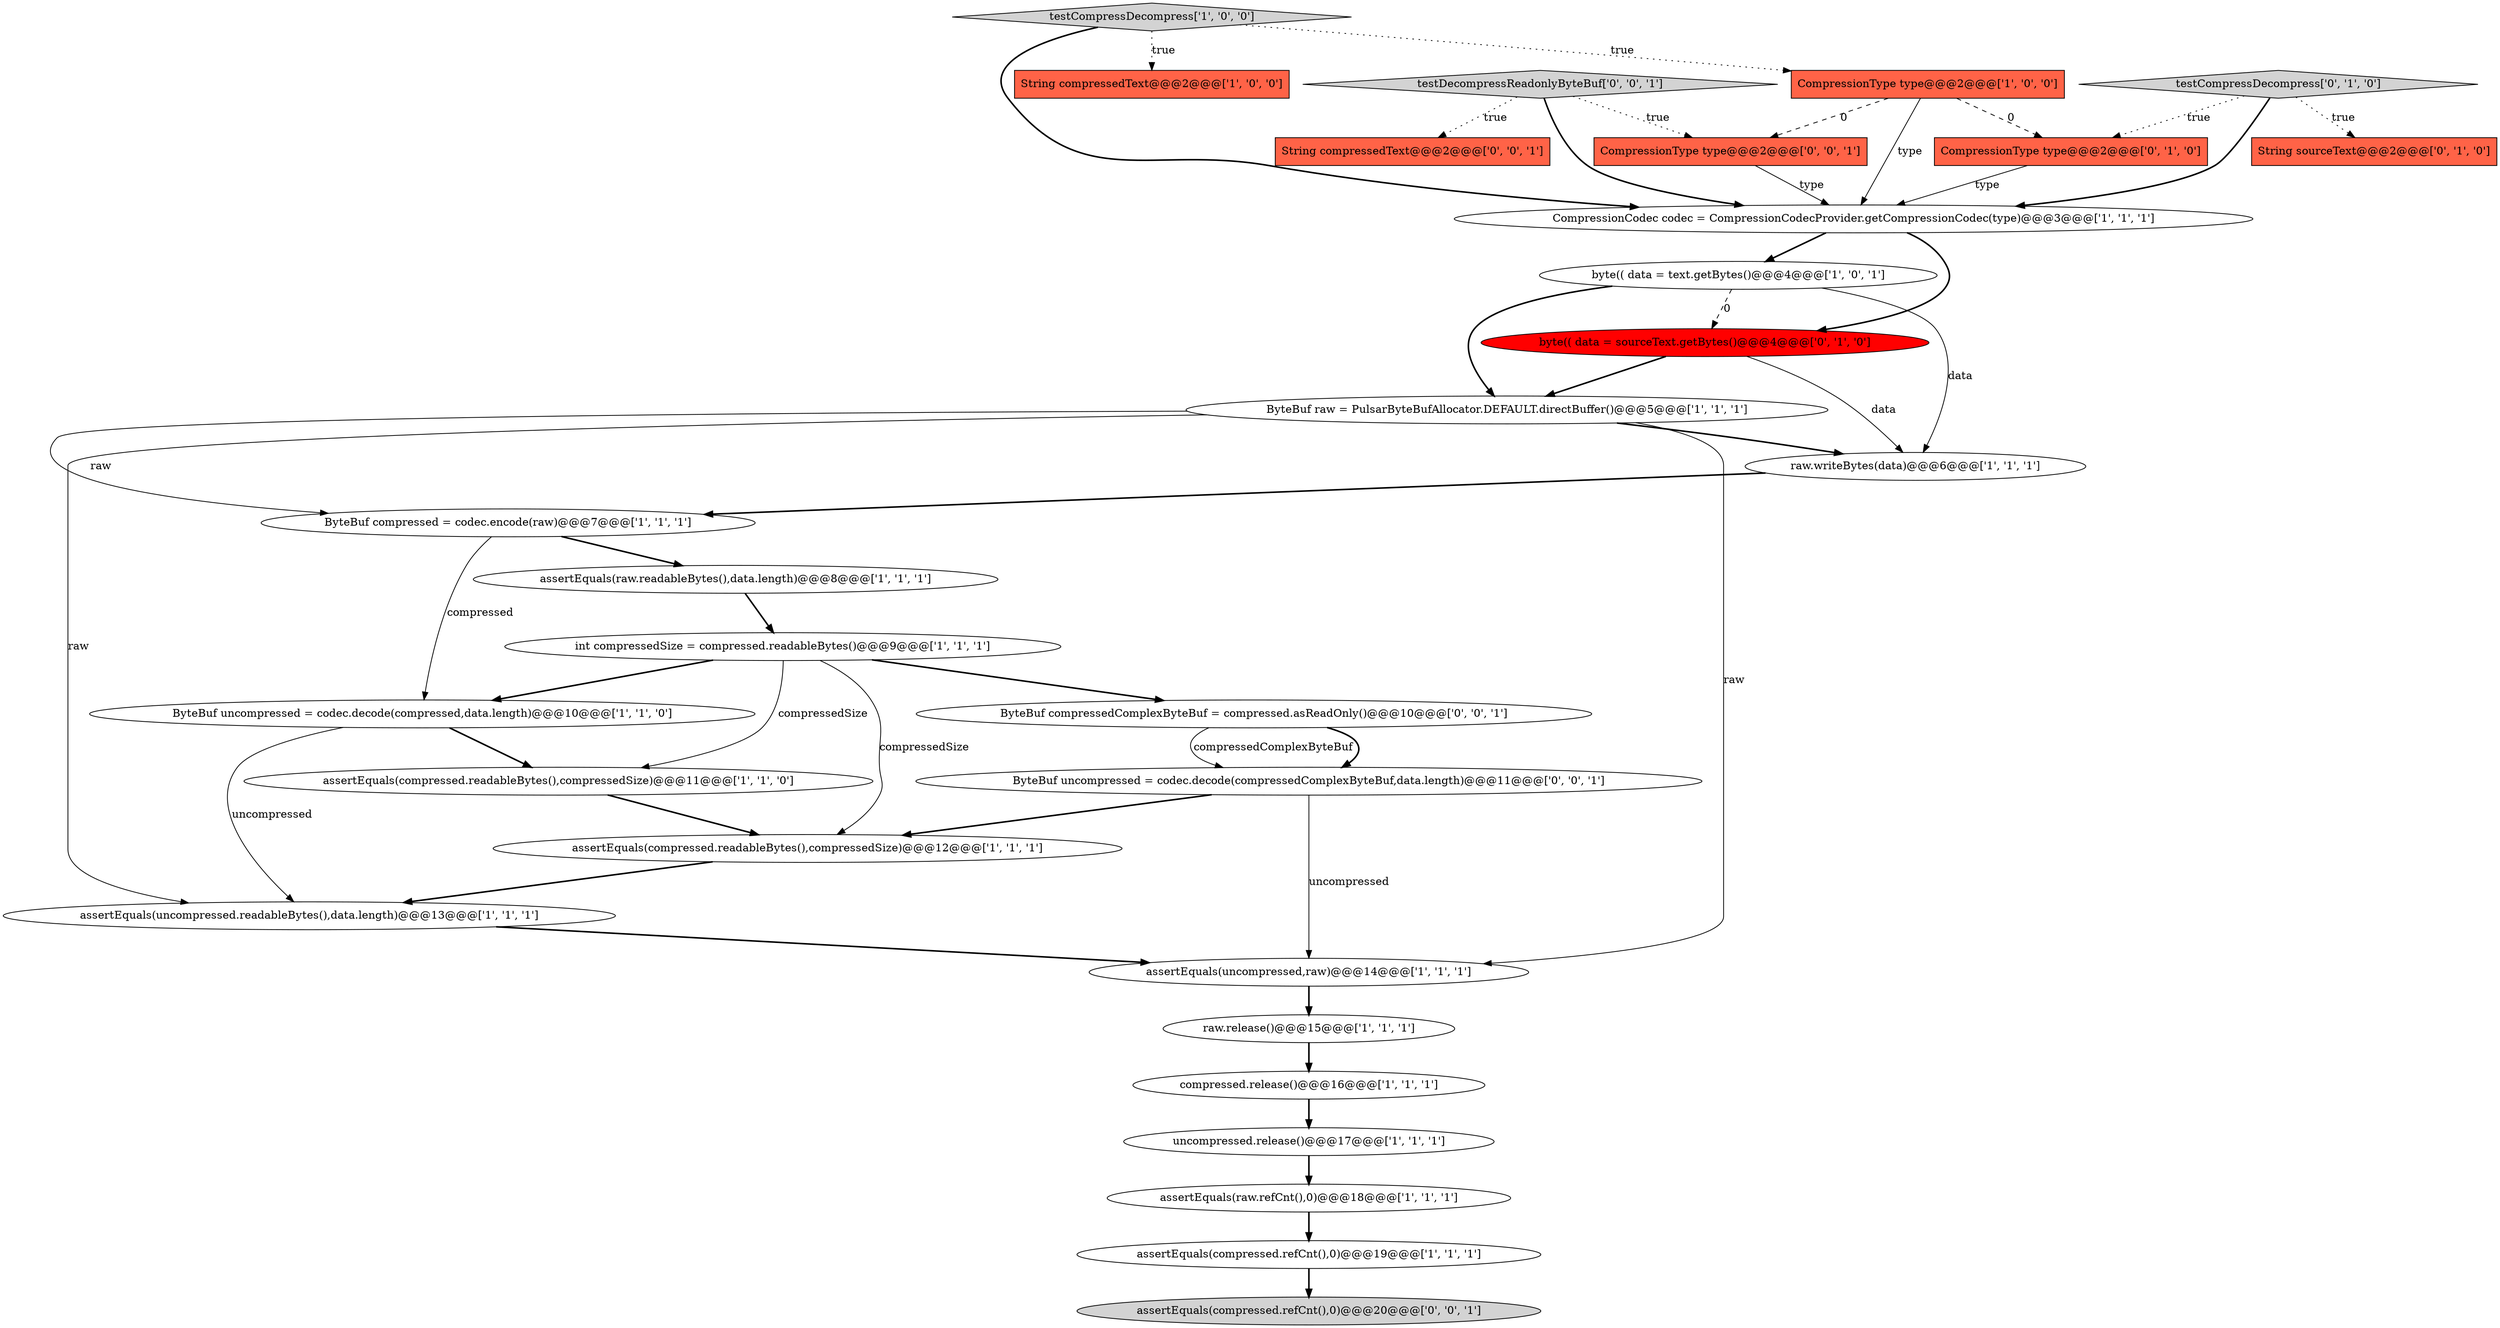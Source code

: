 digraph {
7 [style = filled, label = "byte(( data = text.getBytes()@@@4@@@['1', '0', '1']", fillcolor = white, shape = ellipse image = "AAA0AAABBB1BBB"];
4 [style = filled, label = "assertEquals(compressed.refCnt(),0)@@@19@@@['1', '1', '1']", fillcolor = white, shape = ellipse image = "AAA0AAABBB1BBB"];
17 [style = filled, label = "testCompressDecompress['1', '0', '0']", fillcolor = lightgray, shape = diamond image = "AAA0AAABBB1BBB"];
26 [style = filled, label = "assertEquals(compressed.refCnt(),0)@@@20@@@['0', '0', '1']", fillcolor = lightgray, shape = ellipse image = "AAA0AAABBB3BBB"];
11 [style = filled, label = "uncompressed.release()@@@17@@@['1', '1', '1']", fillcolor = white, shape = ellipse image = "AAA0AAABBB1BBB"];
10 [style = filled, label = "assertEquals(uncompressed.readableBytes(),data.length)@@@13@@@['1', '1', '1']", fillcolor = white, shape = ellipse image = "AAA0AAABBB1BBB"];
15 [style = filled, label = "assertEquals(raw.refCnt(),0)@@@18@@@['1', '1', '1']", fillcolor = white, shape = ellipse image = "AAA0AAABBB1BBB"];
27 [style = filled, label = "String compressedText@@@2@@@['0', '0', '1']", fillcolor = tomato, shape = box image = "AAA0AAABBB3BBB"];
2 [style = filled, label = "assertEquals(compressed.readableBytes(),compressedSize)@@@11@@@['1', '1', '0']", fillcolor = white, shape = ellipse image = "AAA0AAABBB1BBB"];
22 [style = filled, label = "testCompressDecompress['0', '1', '0']", fillcolor = lightgray, shape = diamond image = "AAA0AAABBB2BBB"];
25 [style = filled, label = "ByteBuf compressedComplexByteBuf = compressed.asReadOnly()@@@10@@@['0', '0', '1']", fillcolor = white, shape = ellipse image = "AAA0AAABBB3BBB"];
13 [style = filled, label = "ByteBuf raw = PulsarByteBufAllocator.DEFAULT.directBuffer()@@@5@@@['1', '1', '1']", fillcolor = white, shape = ellipse image = "AAA0AAABBB1BBB"];
1 [style = filled, label = "compressed.release()@@@16@@@['1', '1', '1']", fillcolor = white, shape = ellipse image = "AAA0AAABBB1BBB"];
6 [style = filled, label = "int compressedSize = compressed.readableBytes()@@@9@@@['1', '1', '1']", fillcolor = white, shape = ellipse image = "AAA0AAABBB1BBB"];
14 [style = filled, label = "assertEquals(uncompressed,raw)@@@14@@@['1', '1', '1']", fillcolor = white, shape = ellipse image = "AAA0AAABBB1BBB"];
19 [style = filled, label = "ByteBuf compressed = codec.encode(raw)@@@7@@@['1', '1', '1']", fillcolor = white, shape = ellipse image = "AAA0AAABBB1BBB"];
29 [style = filled, label = "ByteBuf uncompressed = codec.decode(compressedComplexByteBuf,data.length)@@@11@@@['0', '0', '1']", fillcolor = white, shape = ellipse image = "AAA0AAABBB3BBB"];
28 [style = filled, label = "CompressionType type@@@2@@@['0', '0', '1']", fillcolor = tomato, shape = box image = "AAA0AAABBB3BBB"];
16 [style = filled, label = "raw.release()@@@15@@@['1', '1', '1']", fillcolor = white, shape = ellipse image = "AAA0AAABBB1BBB"];
0 [style = filled, label = "assertEquals(raw.readableBytes(),data.length)@@@8@@@['1', '1', '1']", fillcolor = white, shape = ellipse image = "AAA0AAABBB1BBB"];
12 [style = filled, label = "CompressionCodec codec = CompressionCodecProvider.getCompressionCodec(type)@@@3@@@['1', '1', '1']", fillcolor = white, shape = ellipse image = "AAA0AAABBB1BBB"];
24 [style = filled, label = "testDecompressReadonlyByteBuf['0', '0', '1']", fillcolor = lightgray, shape = diamond image = "AAA0AAABBB3BBB"];
8 [style = filled, label = "raw.writeBytes(data)@@@6@@@['1', '1', '1']", fillcolor = white, shape = ellipse image = "AAA0AAABBB1BBB"];
23 [style = filled, label = "byte(( data = sourceText.getBytes()@@@4@@@['0', '1', '0']", fillcolor = red, shape = ellipse image = "AAA1AAABBB2BBB"];
21 [style = filled, label = "CompressionType type@@@2@@@['0', '1', '0']", fillcolor = tomato, shape = box image = "AAA1AAABBB2BBB"];
9 [style = filled, label = "ByteBuf uncompressed = codec.decode(compressed,data.length)@@@10@@@['1', '1', '0']", fillcolor = white, shape = ellipse image = "AAA0AAABBB1BBB"];
20 [style = filled, label = "String sourceText@@@2@@@['0', '1', '0']", fillcolor = tomato, shape = box image = "AAA0AAABBB2BBB"];
3 [style = filled, label = "String compressedText@@@2@@@['1', '0', '0']", fillcolor = tomato, shape = box image = "AAA0AAABBB1BBB"];
18 [style = filled, label = "assertEquals(compressed.readableBytes(),compressedSize)@@@12@@@['1', '1', '1']", fillcolor = white, shape = ellipse image = "AAA0AAABBB1BBB"];
5 [style = filled, label = "CompressionType type@@@2@@@['1', '0', '0']", fillcolor = tomato, shape = box image = "AAA1AAABBB1BBB"];
7->13 [style = bold, label=""];
14->16 [style = bold, label=""];
5->12 [style = solid, label="type"];
22->21 [style = dotted, label="true"];
24->12 [style = bold, label=""];
7->23 [style = dashed, label="0"];
10->14 [style = bold, label=""];
21->12 [style = solid, label="type"];
23->8 [style = solid, label="data"];
0->6 [style = bold, label=""];
8->19 [style = bold, label=""];
9->2 [style = bold, label=""];
6->25 [style = bold, label=""];
4->26 [style = bold, label=""];
28->12 [style = solid, label="type"];
2->18 [style = bold, label=""];
13->10 [style = solid, label="raw"];
25->29 [style = bold, label=""];
24->27 [style = dotted, label="true"];
24->28 [style = dotted, label="true"];
17->3 [style = dotted, label="true"];
12->7 [style = bold, label=""];
13->14 [style = solid, label="raw"];
11->15 [style = bold, label=""];
19->0 [style = bold, label=""];
1->11 [style = bold, label=""];
29->18 [style = bold, label=""];
17->12 [style = bold, label=""];
5->28 [style = dashed, label="0"];
22->20 [style = dotted, label="true"];
18->10 [style = bold, label=""];
16->1 [style = bold, label=""];
23->13 [style = bold, label=""];
22->12 [style = bold, label=""];
15->4 [style = bold, label=""];
6->18 [style = solid, label="compressedSize"];
6->2 [style = solid, label="compressedSize"];
13->19 [style = solid, label="raw"];
5->21 [style = dashed, label="0"];
12->23 [style = bold, label=""];
7->8 [style = solid, label="data"];
9->10 [style = solid, label="uncompressed"];
13->8 [style = bold, label=""];
6->9 [style = bold, label=""];
29->14 [style = solid, label="uncompressed"];
19->9 [style = solid, label="compressed"];
25->29 [style = solid, label="compressedComplexByteBuf"];
17->5 [style = dotted, label="true"];
}
